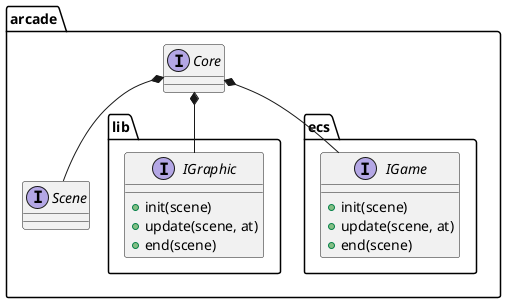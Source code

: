 @startuml core

set namespaceSeparator ::

namespace arcade {
    interface Core {
        
    }

    namespace lib {
        interface IGraphic {
            + init(scene)
            + update(scene, at)
            + end(scene)
        }
    }

    namespace ecs {
        interface IGame {
            + init(scene)
            + update(scene, at)
            + end(scene)
        }
    }

    interface Scene {
        
    }

    arcade::lib::IGraphic -up-* arcade::Core
    arcade::ecs::IGame -up-* arcade::Core
    arcade::Scene -up-* arcade::Core
}

@enduml